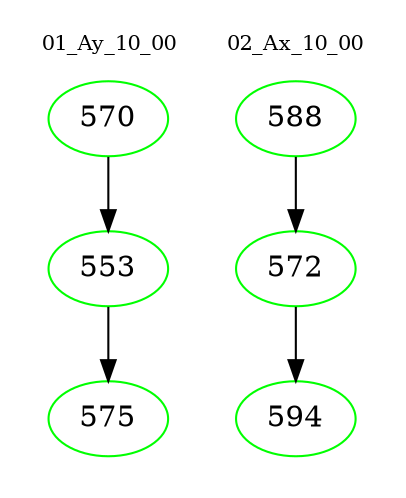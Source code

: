digraph{
subgraph cluster_0 {
color = white
label = "01_Ay_10_00";
fontsize=10;
T0_570 [label="570", color="green"]
T0_570 -> T0_553 [color="black"]
T0_553 [label="553", color="green"]
T0_553 -> T0_575 [color="black"]
T0_575 [label="575", color="green"]
}
subgraph cluster_1 {
color = white
label = "02_Ax_10_00";
fontsize=10;
T1_588 [label="588", color="green"]
T1_588 -> T1_572 [color="black"]
T1_572 [label="572", color="green"]
T1_572 -> T1_594 [color="black"]
T1_594 [label="594", color="green"]
}
}
